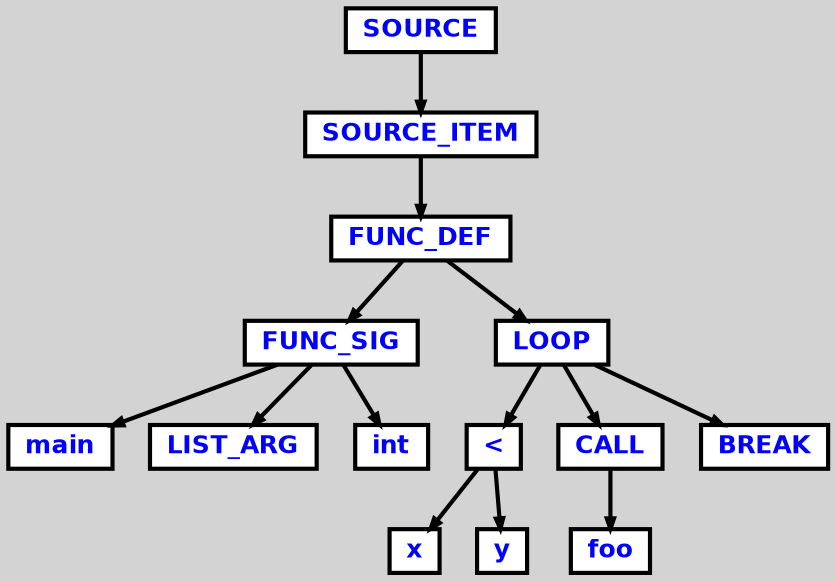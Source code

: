 digraph {

	ordering=out;
	ranksep=.4;
	bgcolor="lightgrey";  node [shape=box, fixedsize=false, fontsize=12, fontname="Helvetica-bold", fontcolor="blue"
	width=.25, height=.25, color="black", fillcolor="white", style="filled, solid, bold"];

	edge [arrowsize=.5, color="black", style="bold"]

	n0x75140f434c50[label="SOURCE"]
	n0x75140f434b18[label="SOURCE_ITEM"]
	n0x75140f434290[label="FUNC_DEF"]
	n0x75140f4333f0[label="FUNC_SIG"]
	n0x75140f433180[label="main"]
	n0x75140f4332b8[label="LIST_ARG"]
	n0x75140f433660[label="int"]
	n0x75140f4343c8[label="LOOP"]
	n0x75140f433c78[label="<"]
	n0x75140f433db0[label="x"]
	n0x75140f434020[label="y"]
	n0x75140f4348a8[label="CALL"]
	n0x75140f434770[label="foo"]
	n0x75140f4349e0[label="BREAK"]

		n0x75140f434c50 -> n0x75140f434b18		// SOURCE -> SOURCE_ITEM
		n0x75140f434b18 -> n0x75140f434290		// SOURCE_ITEM -> FUNC_DEF
		n0x75140f434290 -> n0x75140f4333f0		// FUNC_DEF -> FUNC_SIG
		n0x75140f4333f0 -> n0x75140f433180		// FUNC_SIG -> main
		n0x75140f4333f0 -> n0x75140f4332b8		// FUNC_SIG -> LIST_ARG
		n0x75140f4333f0 -> n0x75140f433660		// FUNC_SIG -> int
		n0x75140f434290 -> n0x75140f4343c8		// FUNC_DEF -> LOOP
		n0x75140f4343c8 -> n0x75140f433c78		// LOOP -> <
		n0x75140f433c78 -> n0x75140f433db0		// < -> x
		n0x75140f433c78 -> n0x75140f434020		// < -> y
		n0x75140f4343c8 -> n0x75140f4348a8		// LOOP -> CALL
		n0x75140f4348a8 -> n0x75140f434770		// CALL -> foo
		n0x75140f4343c8 -> n0x75140f4349e0		// LOOP -> BREAK

}
